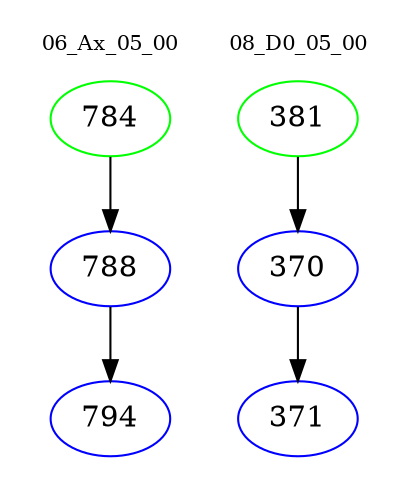 digraph{
subgraph cluster_0 {
color = white
label = "06_Ax_05_00";
fontsize=10;
T0_784 [label="784", color="green"]
T0_784 -> T0_788 [color="black"]
T0_788 [label="788", color="blue"]
T0_788 -> T0_794 [color="black"]
T0_794 [label="794", color="blue"]
}
subgraph cluster_1 {
color = white
label = "08_D0_05_00";
fontsize=10;
T1_381 [label="381", color="green"]
T1_381 -> T1_370 [color="black"]
T1_370 [label="370", color="blue"]
T1_370 -> T1_371 [color="black"]
T1_371 [label="371", color="blue"]
}
}
